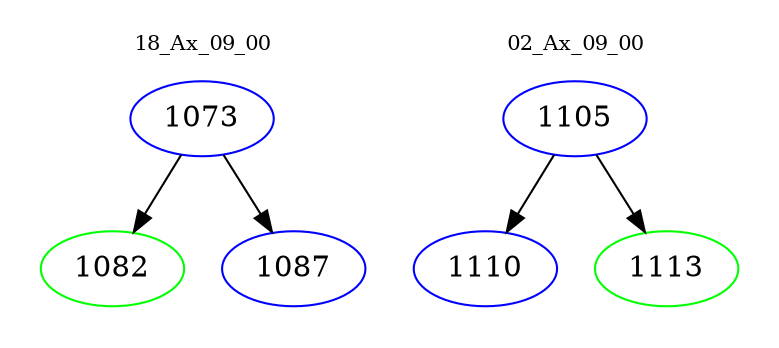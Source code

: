 digraph{
subgraph cluster_0 {
color = white
label = "18_Ax_09_00";
fontsize=10;
T0_1073 [label="1073", color="blue"]
T0_1073 -> T0_1082 [color="black"]
T0_1082 [label="1082", color="green"]
T0_1073 -> T0_1087 [color="black"]
T0_1087 [label="1087", color="blue"]
}
subgraph cluster_1 {
color = white
label = "02_Ax_09_00";
fontsize=10;
T1_1105 [label="1105", color="blue"]
T1_1105 -> T1_1110 [color="black"]
T1_1110 [label="1110", color="blue"]
T1_1105 -> T1_1113 [color="black"]
T1_1113 [label="1113", color="green"]
}
}
